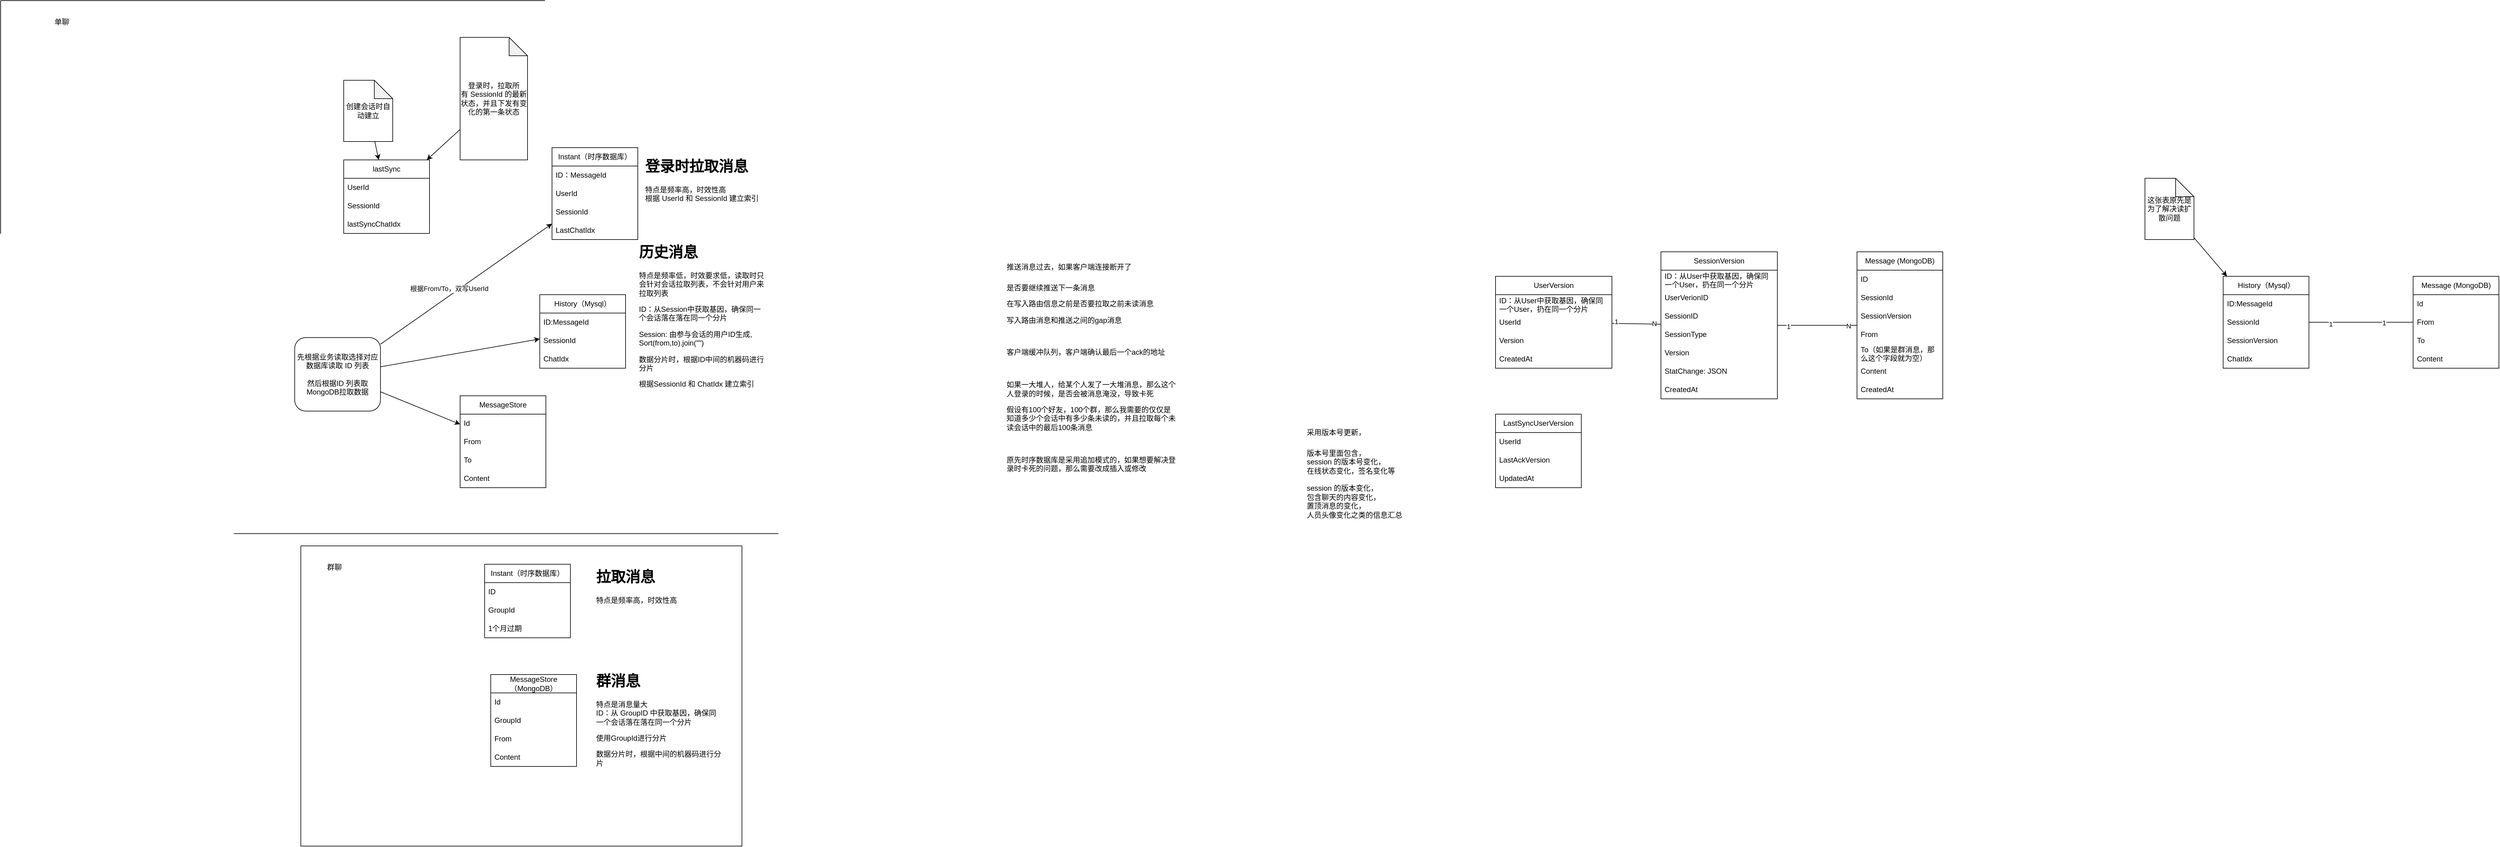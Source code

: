 <mxfile>
    <diagram id="kKjbYkE8N-tEVs1mxTxW" name="Page-1">
        <mxGraphModel dx="1157" dy="1533" grid="1" gridSize="10" guides="1" tooltips="1" connect="1" arrows="1" fold="1" page="1" pageScale="1" pageWidth="827" pageHeight="1169" math="0" shadow="0">
            <root>
                <mxCell id="0"/>
                <mxCell id="1" parent="0"/>
                <mxCell id="6" value="" style="swimlane;startSize=0;" parent="1" vertex="1">
                    <mxGeometry x="-470" y="-260" width="1290" height="870" as="geometry"/>
                </mxCell>
                <mxCell id="2" value="Instant（时序数据库）" style="swimlane;fontStyle=0;childLayout=stackLayout;horizontal=1;startSize=30;horizontalStack=0;resizeParent=1;resizeParentMax=0;resizeLast=0;collapsible=1;marginBottom=0;whiteSpace=wrap;html=1;" parent="6" vertex="1">
                    <mxGeometry x="900" y="240" width="140" height="150" as="geometry"/>
                </mxCell>
                <mxCell id="3" value="ID：MessageId" style="text;strokeColor=none;fillColor=none;align=left;verticalAlign=middle;spacingLeft=4;spacingRight=4;overflow=hidden;points=[[0,0.5],[1,0.5]];portConstraint=eastwest;rotatable=0;whiteSpace=wrap;html=1;" parent="2" vertex="1">
                    <mxGeometry y="30" width="140" height="30" as="geometry"/>
                </mxCell>
                <mxCell id="4" value="UserId" style="text;strokeColor=none;fillColor=none;align=left;verticalAlign=middle;spacingLeft=4;spacingRight=4;overflow=hidden;points=[[0,0.5],[1,0.5]];portConstraint=eastwest;rotatable=0;whiteSpace=wrap;html=1;" parent="2" vertex="1">
                    <mxGeometry y="60" width="140" height="30" as="geometry"/>
                </mxCell>
                <mxCell id="61" value="SessionId" style="text;strokeColor=none;fillColor=none;align=left;verticalAlign=middle;spacingLeft=4;spacingRight=4;overflow=hidden;points=[[0,0.5],[1,0.5]];portConstraint=eastwest;rotatable=0;whiteSpace=wrap;html=1;" vertex="1" parent="2">
                    <mxGeometry y="90" width="140" height="30" as="geometry"/>
                </mxCell>
                <mxCell id="49" value="LastChatIdx" style="text;strokeColor=none;fillColor=none;align=left;verticalAlign=middle;spacingLeft=4;spacingRight=4;overflow=hidden;points=[[0,0.5],[1,0.5]];portConstraint=eastwest;rotatable=0;whiteSpace=wrap;html=1;" vertex="1" parent="2">
                    <mxGeometry y="120" width="140" height="30" as="geometry"/>
                </mxCell>
                <mxCell id="24" value="单聊" style="text;html=1;align=center;verticalAlign=middle;whiteSpace=wrap;rounded=0;" parent="6" vertex="1">
                    <mxGeometry x="70" y="20" width="60" height="30" as="geometry"/>
                </mxCell>
                <mxCell id="10" value="History（Mysql）" style="swimlane;fontStyle=0;childLayout=stackLayout;horizontal=1;startSize=30;horizontalStack=0;resizeParent=1;resizeParentMax=0;resizeLast=0;collapsible=1;marginBottom=0;whiteSpace=wrap;html=1;" parent="6" vertex="1">
                    <mxGeometry x="880" y="480" width="140" height="120" as="geometry"/>
                </mxCell>
                <mxCell id="11" value="ID:MessageId" style="text;strokeColor=none;fillColor=none;align=left;verticalAlign=middle;spacingLeft=4;spacingRight=4;overflow=hidden;points=[[0,0.5],[1,0.5]];portConstraint=eastwest;rotatable=0;whiteSpace=wrap;html=1;" parent="10" vertex="1">
                    <mxGeometry y="30" width="140" height="30" as="geometry"/>
                </mxCell>
                <mxCell id="12" value="SessionId" style="text;strokeColor=none;fillColor=none;align=left;verticalAlign=middle;spacingLeft=4;spacingRight=4;overflow=hidden;points=[[0,0.5],[1,0.5]];portConstraint=eastwest;rotatable=0;whiteSpace=wrap;html=1;" parent="10" vertex="1">
                    <mxGeometry y="60" width="140" height="30" as="geometry"/>
                </mxCell>
                <mxCell id="58" value="ChatIdx" style="text;strokeColor=none;fillColor=none;align=left;verticalAlign=middle;spacingLeft=4;spacingRight=4;overflow=hidden;points=[[0,0.5],[1,0.5]];portConstraint=eastwest;rotatable=0;whiteSpace=wrap;html=1;" vertex="1" parent="10">
                    <mxGeometry y="90" width="140" height="30" as="geometry"/>
                </mxCell>
                <mxCell id="21" style="edgeStyle=none;html=1;" parent="6" source="20" target="2" edge="1">
                    <mxGeometry relative="1" as="geometry">
                        <mxPoint x="880.0" y="387.25" as="targetPoint"/>
                    </mxGeometry>
                </mxCell>
                <mxCell id="48" value="根据From/To，双写UserId" style="edgeLabel;html=1;align=center;verticalAlign=middle;resizable=0;points=[];" parent="21" vertex="1" connectable="0">
                    <mxGeometry x="-0.209" y="-1" relative="1" as="geometry">
                        <mxPoint y="-14" as="offset"/>
                    </mxGeometry>
                </mxCell>
                <mxCell id="22" style="edgeStyle=none;html=1;" parent="6" source="20" target="10" edge="1">
                    <mxGeometry relative="1" as="geometry"/>
                </mxCell>
                <mxCell id="23" style="edgeStyle=none;html=1;" parent="6" source="20" target="43" edge="1">
                    <mxGeometry relative="1" as="geometry">
                        <mxPoint x="750" y="658.75" as="targetPoint"/>
                    </mxGeometry>
                </mxCell>
                <mxCell id="20" value="先根据业务读取选择对应数据库读取 ID 列表&lt;div&gt;&lt;font color=&quot;#000000&quot;&gt;&lt;br&gt;&lt;/font&gt;然后根据ID 列表取MongoDB拉取数据&lt;/div&gt;" style="rounded=1;whiteSpace=wrap;html=1;" parent="6" vertex="1">
                    <mxGeometry x="480" y="550" width="140" height="120" as="geometry"/>
                </mxCell>
                <mxCell id="43" value="MessageStore" style="swimlane;fontStyle=0;childLayout=stackLayout;horizontal=1;startSize=30;horizontalStack=0;resizeParent=1;resizeParentMax=0;resizeLast=0;collapsible=1;marginBottom=0;whiteSpace=wrap;html=1;" parent="6" vertex="1">
                    <mxGeometry x="750" y="645" width="140" height="150" as="geometry"/>
                </mxCell>
                <mxCell id="44" value="Id" style="text;strokeColor=none;fillColor=none;align=left;verticalAlign=middle;spacingLeft=4;spacingRight=4;overflow=hidden;points=[[0,0.5],[1,0.5]];portConstraint=eastwest;rotatable=0;whiteSpace=wrap;html=1;" parent="43" vertex="1">
                    <mxGeometry y="30" width="140" height="30" as="geometry"/>
                </mxCell>
                <mxCell id="45" value="From" style="text;strokeColor=none;fillColor=none;align=left;verticalAlign=middle;spacingLeft=4;spacingRight=4;overflow=hidden;points=[[0,0.5],[1,0.5]];portConstraint=eastwest;rotatable=0;whiteSpace=wrap;html=1;" parent="43" vertex="1">
                    <mxGeometry y="60" width="140" height="30" as="geometry"/>
                </mxCell>
                <mxCell id="47" value="To" style="text;strokeColor=none;fillColor=none;align=left;verticalAlign=middle;spacingLeft=4;spacingRight=4;overflow=hidden;points=[[0,0.5],[1,0.5]];portConstraint=eastwest;rotatable=0;whiteSpace=wrap;html=1;" parent="43" vertex="1">
                    <mxGeometry y="90" width="140" height="30" as="geometry"/>
                </mxCell>
                <mxCell id="46" value="Content" style="text;strokeColor=none;fillColor=none;align=left;verticalAlign=middle;spacingLeft=4;spacingRight=4;overflow=hidden;points=[[0,0.5],[1,0.5]];portConstraint=eastwest;rotatable=0;whiteSpace=wrap;html=1;" parent="43" vertex="1">
                    <mxGeometry y="120" width="140" height="30" as="geometry"/>
                </mxCell>
                <mxCell id="51" value="lastSync" style="swimlane;fontStyle=0;childLayout=stackLayout;horizontal=1;startSize=30;horizontalStack=0;resizeParent=1;resizeParentMax=0;resizeLast=0;collapsible=1;marginBottom=0;whiteSpace=wrap;html=1;" vertex="1" parent="6">
                    <mxGeometry x="560" y="260" width="140" height="120" as="geometry"/>
                </mxCell>
                <mxCell id="53" value="UserId" style="text;strokeColor=none;fillColor=none;align=left;verticalAlign=middle;spacingLeft=4;spacingRight=4;overflow=hidden;points=[[0,0.5],[1,0.5]];portConstraint=eastwest;rotatable=0;whiteSpace=wrap;html=1;" vertex="1" parent="51">
                    <mxGeometry y="30" width="140" height="30" as="geometry"/>
                </mxCell>
                <mxCell id="59" value="SessionId" style="text;strokeColor=none;fillColor=none;align=left;verticalAlign=middle;spacingLeft=4;spacingRight=4;overflow=hidden;points=[[0,0.5],[1,0.5]];portConstraint=eastwest;rotatable=0;whiteSpace=wrap;html=1;" vertex="1" parent="51">
                    <mxGeometry y="60" width="140" height="30" as="geometry"/>
                </mxCell>
                <mxCell id="54" value="lastSyncChatIdx" style="text;strokeColor=none;fillColor=none;align=left;verticalAlign=middle;spacingLeft=4;spacingRight=4;overflow=hidden;points=[[0,0.5],[1,0.5]];portConstraint=eastwest;rotatable=0;whiteSpace=wrap;html=1;" vertex="1" parent="51">
                    <mxGeometry y="90" width="140" height="30" as="geometry"/>
                </mxCell>
                <mxCell id="8" value="&lt;h1 style=&quot;margin-top: 0px;&quot;&gt;&lt;span style=&quot;background-color: transparent;&quot;&gt;登录时拉取消息&lt;/span&gt;&lt;/h1&gt;&lt;div&gt;特点是频率高，时效性高&lt;/div&gt;&lt;div&gt;根据 UserId 和 SessionId 建立索引&lt;/div&gt;" style="text;html=1;whiteSpace=wrap;overflow=hidden;rounded=0;" parent="6" vertex="1">
                    <mxGeometry x="1050" y="250" width="190" height="120" as="geometry"/>
                </mxCell>
                <mxCell id="9" value="&lt;h1 style=&quot;margin-top: 0px;&quot;&gt;历史消息&lt;/h1&gt;&lt;p&gt;特点是频率低，时效要求低，读取时只会针对会话拉取列表，不会针对用户来拉取列表&lt;/p&gt;&lt;p&gt;ID：&lt;span style=&quot;color: rgb(0, 0, 0); background-color: transparent;&quot;&gt;从Session中获取基因，确保同一个会话落在落在同一个分片&lt;/span&gt;&lt;/p&gt;&lt;p&gt;&lt;span style=&quot;color: rgb(0, 0, 0); background-color: transparent;&quot;&gt;Session: 由参与会话的用户ID生成, Sort(from,to).join(&quot;&quot;)&lt;/span&gt;&lt;/p&gt;&lt;p&gt;&lt;span style=&quot;color: rgb(0, 0, 0); background-color: transparent;&quot;&gt;数据分片时，根据ID中间的机器码进行分片&lt;/span&gt;&lt;/p&gt;&lt;p&gt;根据SessionId 和 ChatIdx 建立索引&lt;/p&gt;" style="text;html=1;whiteSpace=wrap;overflow=hidden;rounded=0;" parent="6" vertex="1">
                    <mxGeometry x="1040" y="390" width="210" height="305" as="geometry"/>
                </mxCell>
                <mxCell id="63" style="edgeStyle=none;html=1;" edge="1" parent="6" source="62" target="51">
                    <mxGeometry relative="1" as="geometry"/>
                </mxCell>
                <mxCell id="62" value="创建会话时自动建立" style="shape=note;whiteSpace=wrap;html=1;backgroundOutline=1;darkOpacity=0.05;" vertex="1" parent="6">
                    <mxGeometry x="560" y="130" width="80" height="100" as="geometry"/>
                </mxCell>
                <mxCell id="65" style="edgeStyle=none;html=1;" edge="1" parent="6" source="64" target="51">
                    <mxGeometry relative="1" as="geometry"/>
                </mxCell>
                <mxCell id="64" value="登录时，&lt;span style=&quot;color: rgb(0, 0, 0);&quot;&gt;拉取所有&amp;nbsp;&lt;/span&gt;SessionId 的最新状态，并且下发有变化的第一条状态" style="shape=note;whiteSpace=wrap;html=1;backgroundOutline=1;darkOpacity=0.05;" vertex="1" parent="6">
                    <mxGeometry x="750" y="60" width="110" height="200" as="geometry"/>
                </mxCell>
                <mxCell id="25" value="" style="swimlane;startSize=0;" parent="1" vertex="1">
                    <mxGeometry x="20" y="630" width="720" height="490" as="geometry"/>
                </mxCell>
                <mxCell id="26" value="群聊" style="text;html=1;align=center;verticalAlign=middle;whiteSpace=wrap;rounded=0;" parent="25" vertex="1">
                    <mxGeometry x="30" y="20" width="50" height="30" as="geometry"/>
                </mxCell>
                <mxCell id="27" value="Instant（时序数据库）" style="swimlane;fontStyle=0;childLayout=stackLayout;horizontal=1;startSize=30;horizontalStack=0;resizeParent=1;resizeParentMax=0;resizeLast=0;collapsible=1;marginBottom=0;whiteSpace=wrap;html=1;" parent="25" vertex="1">
                    <mxGeometry x="300" y="30" width="140" height="120" as="geometry"/>
                </mxCell>
                <mxCell id="28" value="ID" style="text;strokeColor=none;fillColor=none;align=left;verticalAlign=middle;spacingLeft=4;spacingRight=4;overflow=hidden;points=[[0,0.5],[1,0.5]];portConstraint=eastwest;rotatable=0;whiteSpace=wrap;html=1;" parent="27" vertex="1">
                    <mxGeometry y="30" width="140" height="30" as="geometry"/>
                </mxCell>
                <mxCell id="29" value="GroupId" style="text;strokeColor=none;fillColor=none;align=left;verticalAlign=middle;spacingLeft=4;spacingRight=4;overflow=hidden;points=[[0,0.5],[1,0.5]];portConstraint=eastwest;rotatable=0;whiteSpace=wrap;html=1;" parent="27" vertex="1">
                    <mxGeometry y="60" width="140" height="30" as="geometry"/>
                </mxCell>
                <mxCell id="30" value="1个月过期" style="text;strokeColor=none;fillColor=none;align=left;verticalAlign=middle;spacingLeft=4;spacingRight=4;overflow=hidden;points=[[0,0.5],[1,0.5]];portConstraint=eastwest;rotatable=0;whiteSpace=wrap;html=1;" parent="27" vertex="1">
                    <mxGeometry y="90" width="140" height="30" as="geometry"/>
                </mxCell>
                <mxCell id="31" value="&lt;h1 style=&quot;margin-top: 0px;&quot;&gt;&lt;span style=&quot;background-color: transparent;&quot;&gt;拉取消息&lt;/span&gt;&lt;/h1&gt;&lt;div&gt;特点是频率高，时效性高&lt;/div&gt;" style="text;html=1;whiteSpace=wrap;overflow=hidden;rounded=0;" parent="25" vertex="1">
                    <mxGeometry x="480" y="30" width="190" height="90" as="geometry"/>
                </mxCell>
                <mxCell id="36" value="&lt;h1 style=&quot;margin-top: 0px;&quot;&gt;群消息&lt;/h1&gt;&lt;p&gt;特点是消息量大&lt;br&gt;&lt;span style=&quot;background-color: transparent;&quot;&gt;ID：&lt;/span&gt;&lt;span style=&quot;background-color: transparent; color: rgb(0, 0, 0);&quot;&gt;从 GroupID 中获取基因，确保同一个会话落在落在同一个分片&lt;/span&gt;&lt;br&gt;&lt;/p&gt;&lt;p&gt;&lt;span style=&quot;background-color: transparent; color: rgb(0, 0, 0);&quot;&gt;使用GroupId进行分片&lt;/span&gt;&lt;/p&gt;&lt;p&gt;&lt;span style=&quot;color: rgb(0, 0, 0); background-color: transparent;&quot;&gt;数据分片时，根据中间的机器码进行分片&lt;/span&gt;&lt;/p&gt;" style="text;html=1;whiteSpace=wrap;overflow=hidden;rounded=0;" parent="25" vertex="1">
                    <mxGeometry x="480" y="200" width="210" height="215" as="geometry"/>
                </mxCell>
                <mxCell id="37" value="MessageStore（MongoDB）" style="swimlane;fontStyle=0;childLayout=stackLayout;horizontal=1;startSize=30;horizontalStack=0;resizeParent=1;resizeParentMax=0;resizeLast=0;collapsible=1;marginBottom=0;whiteSpace=wrap;html=1;" parent="25" vertex="1">
                    <mxGeometry x="310" y="210" width="140" height="150" as="geometry"/>
                </mxCell>
                <mxCell id="38" value="Id" style="text;strokeColor=none;fillColor=none;align=left;verticalAlign=middle;spacingLeft=4;spacingRight=4;overflow=hidden;points=[[0,0.5],[1,0.5]];portConstraint=eastwest;rotatable=0;whiteSpace=wrap;html=1;" parent="37" vertex="1">
                    <mxGeometry y="30" width="140" height="30" as="geometry"/>
                </mxCell>
                <mxCell id="39" value="GroupId" style="text;strokeColor=none;fillColor=none;align=left;verticalAlign=middle;spacingLeft=4;spacingRight=4;overflow=hidden;points=[[0,0.5],[1,0.5]];portConstraint=eastwest;rotatable=0;whiteSpace=wrap;html=1;" parent="37" vertex="1">
                    <mxGeometry y="60" width="140" height="30" as="geometry"/>
                </mxCell>
                <mxCell id="40" value="From" style="text;strokeColor=none;fillColor=none;align=left;verticalAlign=middle;spacingLeft=4;spacingRight=4;overflow=hidden;points=[[0,0.5],[1,0.5]];portConstraint=eastwest;rotatable=0;whiteSpace=wrap;html=1;" parent="37" vertex="1">
                    <mxGeometry y="90" width="140" height="30" as="geometry"/>
                </mxCell>
                <mxCell id="41" value="Content" style="text;strokeColor=none;fillColor=none;align=left;verticalAlign=middle;spacingLeft=4;spacingRight=4;overflow=hidden;points=[[0,0.5],[1,0.5]];portConstraint=eastwest;rotatable=0;whiteSpace=wrap;html=1;" parent="37" vertex="1">
                    <mxGeometry y="120" width="140" height="30" as="geometry"/>
                </mxCell>
                <mxCell id="57" value="&lt;h1 style=&quot;margin-top: 0px;&quot;&gt;&lt;span style=&quot;background-color: transparent; font-size: 12px; font-weight: normal;&quot;&gt;推送消息过去，如果客户端连接断开了&lt;/span&gt;&lt;/h1&gt;&lt;p&gt;是否要继续推送下一条消息&lt;/p&gt;&lt;p&gt;在写入路由信息之前是否要拉取之前未读消息&lt;/p&gt;&lt;p&gt;写入路由消息和推送之间的gap消息&lt;/p&gt;&lt;p&gt;&lt;br&gt;&lt;/p&gt;&lt;p&gt;客户端缓冲队列，客户端确认最后一个ack的地址&lt;/p&gt;&lt;p&gt;&lt;br&gt;&lt;/p&gt;&lt;p&gt;如果一大堆人，给某个人发了一大堆消息，那么这个人登录的时候，是否会被消息淹没，导致卡死&lt;/p&gt;&lt;p&gt;假设有100个好友，100个群，那么我需要的仅仅是知道多少个会话中有多少条未读的，并且拉取每个未读会话中的最后100条消息&lt;/p&gt;&lt;p&gt;&lt;br&gt;&lt;/p&gt;&lt;p&gt;原先时序数据库是采用追加模式的，如果想要解决登录时卡死的问题，那么需要改成插入或修改&lt;/p&gt;" style="text;html=1;whiteSpace=wrap;overflow=hidden;rounded=0;" vertex="1" parent="1">
                    <mxGeometry x="1170" y="150" width="280" height="390" as="geometry"/>
                </mxCell>
                <mxCell id="78" value="&lt;h1 style=&quot;margin-top: 0px;&quot;&gt;&lt;span style=&quot;background-color: transparent; font-size: 12px; font-weight: normal;&quot;&gt;采用版本号更新，&lt;/span&gt;&lt;/h1&gt;&lt;p&gt;版本号里面包含，&lt;br&gt;session 的版本号变化，&lt;br&gt;在线状态变化，签名变化等&lt;br&gt;&lt;br&gt;session 的版本变化，&lt;br&gt;&lt;span style=&quot;background-color: transparent;&quot;&gt;包含聊天的内容变化，&lt;br&gt;置顶消息的变化，&lt;br&gt;人员头像变化之类的信息汇总&lt;/span&gt;&lt;/p&gt;&lt;p&gt;&lt;span style=&quot;background-color: transparent;&quot;&gt;&lt;br&gt;&lt;/span&gt;&lt;/p&gt;&lt;p&gt;&lt;br&gt;&lt;/p&gt;" style="text;html=1;whiteSpace=wrap;overflow=hidden;rounded=0;" vertex="1" parent="1">
                    <mxGeometry x="1660" y="420" width="250" height="230" as="geometry"/>
                </mxCell>
                <mxCell id="90" style="edgeStyle=none;html=1;startArrow=none;startFill=0;endArrow=none;endFill=0;" edge="1" parent="1" source="79" target="84">
                    <mxGeometry relative="1" as="geometry"/>
                </mxCell>
                <mxCell id="91" value="1" style="edgeLabel;html=1;align=center;verticalAlign=middle;resizable=0;points=[];" vertex="1" connectable="0" parent="90">
                    <mxGeometry x="-0.825" y="3" relative="1" as="geometry">
                        <mxPoint as="offset"/>
                    </mxGeometry>
                </mxCell>
                <mxCell id="92" value="N" style="edgeLabel;html=1;align=center;verticalAlign=middle;resizable=0;points=[];" vertex="1" connectable="0" parent="90">
                    <mxGeometry x="0.715" y="1" relative="1" as="geometry">
                        <mxPoint as="offset"/>
                    </mxGeometry>
                </mxCell>
                <mxCell id="79" value="UserVersion" style="swimlane;fontStyle=0;childLayout=stackLayout;horizontal=1;startSize=30;horizontalStack=0;resizeParent=1;resizeParentMax=0;resizeLast=0;collapsible=1;marginBottom=0;whiteSpace=wrap;html=1;" vertex="1" parent="1">
                    <mxGeometry x="1970" y="190" width="190" height="150" as="geometry"/>
                </mxCell>
                <mxCell id="80" value="ID：从User中获取基因，确保同一个User，扔在同一个分片" style="text;strokeColor=none;fillColor=none;align=left;verticalAlign=middle;spacingLeft=4;spacingRight=4;overflow=hidden;points=[[0,0.5],[1,0.5]];portConstraint=eastwest;rotatable=0;whiteSpace=wrap;html=1;" vertex="1" parent="79">
                    <mxGeometry y="30" width="190" height="30" as="geometry"/>
                </mxCell>
                <mxCell id="82" value="UserId" style="text;strokeColor=none;fillColor=none;align=left;verticalAlign=middle;spacingLeft=4;spacingRight=4;overflow=hidden;points=[[0,0.5],[1,0.5]];portConstraint=eastwest;rotatable=0;whiteSpace=wrap;html=1;" vertex="1" parent="79">
                    <mxGeometry y="60" width="190" height="30" as="geometry"/>
                </mxCell>
                <mxCell id="81" value="Version" style="text;strokeColor=none;fillColor=none;align=left;verticalAlign=middle;spacingLeft=4;spacingRight=4;overflow=hidden;points=[[0,0.5],[1,0.5]];portConstraint=eastwest;rotatable=0;whiteSpace=wrap;html=1;" vertex="1" parent="79">
                    <mxGeometry y="90" width="190" height="30" as="geometry"/>
                </mxCell>
                <mxCell id="83" value="CreatedAt" style="text;strokeColor=none;fillColor=none;align=left;verticalAlign=middle;spacingLeft=4;spacingRight=4;overflow=hidden;points=[[0,0.5],[1,0.5]];portConstraint=eastwest;rotatable=0;whiteSpace=wrap;html=1;" vertex="1" parent="79">
                    <mxGeometry y="120" width="190" height="30" as="geometry"/>
                </mxCell>
                <mxCell id="98" style="edgeStyle=none;html=1;endArrow=none;endFill=0;" edge="1" parent="1" source="84" target="110">
                    <mxGeometry relative="1" as="geometry"/>
                </mxCell>
                <mxCell id="99" value="1" style="edgeLabel;html=1;align=center;verticalAlign=middle;resizable=0;points=[];" vertex="1" connectable="0" parent="98">
                    <mxGeometry x="-0.744" y="-2" relative="1" as="geometry">
                        <mxPoint x="1" as="offset"/>
                    </mxGeometry>
                </mxCell>
                <mxCell id="100" value="N" style="edgeLabel;html=1;align=center;verticalAlign=middle;resizable=0;points=[];" vertex="1" connectable="0" parent="98">
                    <mxGeometry x="0.77" y="-1" relative="1" as="geometry">
                        <mxPoint x="1" as="offset"/>
                    </mxGeometry>
                </mxCell>
                <mxCell id="84" value="SessionVersion" style="swimlane;fontStyle=0;childLayout=stackLayout;horizontal=1;startSize=30;horizontalStack=0;resizeParent=1;resizeParentMax=0;resizeLast=0;collapsible=1;marginBottom=0;whiteSpace=wrap;html=1;" vertex="1" parent="1">
                    <mxGeometry x="2240" y="150" width="190" height="240" as="geometry"/>
                </mxCell>
                <mxCell id="85" value="ID：从User中获取基因，确保同一个User，扔在同一个分片" style="text;strokeColor=none;fillColor=none;align=left;verticalAlign=middle;spacingLeft=4;spacingRight=4;overflow=hidden;points=[[0,0.5],[1,0.5]];portConstraint=eastwest;rotatable=0;whiteSpace=wrap;html=1;" vertex="1" parent="84">
                    <mxGeometry y="30" width="190" height="30" as="geometry"/>
                </mxCell>
                <mxCell id="86" value="UserVerionID" style="text;strokeColor=none;fillColor=none;align=left;verticalAlign=middle;spacingLeft=4;spacingRight=4;overflow=hidden;points=[[0,0.5],[1,0.5]];portConstraint=eastwest;rotatable=0;whiteSpace=wrap;html=1;" vertex="1" parent="84">
                    <mxGeometry y="60" width="190" height="30" as="geometry"/>
                </mxCell>
                <mxCell id="93" value="SessionID" style="text;strokeColor=none;fillColor=none;align=left;verticalAlign=middle;spacingLeft=4;spacingRight=4;overflow=hidden;points=[[0,0.5],[1,0.5]];portConstraint=eastwest;rotatable=0;whiteSpace=wrap;html=1;" vertex="1" parent="84">
                    <mxGeometry y="90" width="190" height="30" as="geometry"/>
                </mxCell>
                <mxCell id="87" value="SessionType" style="text;strokeColor=none;fillColor=none;align=left;verticalAlign=middle;spacingLeft=4;spacingRight=4;overflow=hidden;points=[[0,0.5],[1,0.5]];portConstraint=eastwest;rotatable=0;whiteSpace=wrap;html=1;" vertex="1" parent="84">
                    <mxGeometry y="120" width="190" height="30" as="geometry"/>
                </mxCell>
                <mxCell id="124" value="Version" style="text;strokeColor=none;fillColor=none;align=left;verticalAlign=middle;spacingLeft=4;spacingRight=4;overflow=hidden;points=[[0,0.5],[1,0.5]];portConstraint=eastwest;rotatable=0;whiteSpace=wrap;html=1;" vertex="1" parent="84">
                    <mxGeometry y="150" width="190" height="30" as="geometry"/>
                </mxCell>
                <mxCell id="125" value="StatChange: JSON" style="text;strokeColor=none;fillColor=none;align=left;verticalAlign=middle;spacingLeft=4;spacingRight=4;overflow=hidden;points=[[0,0.5],[1,0.5]];portConstraint=eastwest;rotatable=0;whiteSpace=wrap;html=1;" vertex="1" parent="84">
                    <mxGeometry y="180" width="190" height="30" as="geometry"/>
                </mxCell>
                <mxCell id="88" value="CreatedAt" style="text;strokeColor=none;fillColor=none;align=left;verticalAlign=middle;spacingLeft=4;spacingRight=4;overflow=hidden;points=[[0,0.5],[1,0.5]];portConstraint=eastwest;rotatable=0;whiteSpace=wrap;html=1;" vertex="1" parent="84">
                    <mxGeometry y="210" width="190" height="30" as="geometry"/>
                </mxCell>
                <mxCell id="107" style="edgeStyle=none;html=1;endArrow=none;endFill=0;" edge="1" parent="1" source="94" target="102">
                    <mxGeometry relative="1" as="geometry"/>
                </mxCell>
                <mxCell id="108" value="1" style="edgeLabel;html=1;align=center;verticalAlign=middle;resizable=0;points=[];" vertex="1" connectable="0" parent="107">
                    <mxGeometry x="-0.601" y="-3" relative="1" as="geometry">
                        <mxPoint x="1" as="offset"/>
                    </mxGeometry>
                </mxCell>
                <mxCell id="109" value="1" style="edgeLabel;html=1;align=center;verticalAlign=middle;resizable=0;points=[];" vertex="1" connectable="0" parent="107">
                    <mxGeometry x="0.426" y="-1" relative="1" as="geometry">
                        <mxPoint x="1" as="offset"/>
                    </mxGeometry>
                </mxCell>
                <mxCell id="94" value="History（Mysql）" style="swimlane;fontStyle=0;childLayout=stackLayout;horizontal=1;startSize=30;horizontalStack=0;resizeParent=1;resizeParentMax=0;resizeLast=0;collapsible=1;marginBottom=0;whiteSpace=wrap;html=1;" vertex="1" parent="1">
                    <mxGeometry x="3157.68" y="190" width="140" height="150" as="geometry"/>
                </mxCell>
                <mxCell id="95" value="ID:MessageId" style="text;strokeColor=none;fillColor=none;align=left;verticalAlign=middle;spacingLeft=4;spacingRight=4;overflow=hidden;points=[[0,0.5],[1,0.5]];portConstraint=eastwest;rotatable=0;whiteSpace=wrap;html=1;" vertex="1" parent="94">
                    <mxGeometry y="30" width="140" height="30" as="geometry"/>
                </mxCell>
                <mxCell id="96" value="SessionId" style="text;strokeColor=none;fillColor=none;align=left;verticalAlign=middle;spacingLeft=4;spacingRight=4;overflow=hidden;points=[[0,0.5],[1,0.5]];portConstraint=eastwest;rotatable=0;whiteSpace=wrap;html=1;" vertex="1" parent="94">
                    <mxGeometry y="60" width="140" height="30" as="geometry"/>
                </mxCell>
                <mxCell id="101" value="SessionVersion" style="text;strokeColor=none;fillColor=none;align=left;verticalAlign=middle;spacingLeft=4;spacingRight=4;overflow=hidden;points=[[0,0.5],[1,0.5]];portConstraint=eastwest;rotatable=0;whiteSpace=wrap;html=1;" vertex="1" parent="94">
                    <mxGeometry y="90" width="140" height="30" as="geometry"/>
                </mxCell>
                <mxCell id="97" value="ChatIdx" style="text;strokeColor=none;fillColor=none;align=left;verticalAlign=middle;spacingLeft=4;spacingRight=4;overflow=hidden;points=[[0,0.5],[1,0.5]];portConstraint=eastwest;rotatable=0;whiteSpace=wrap;html=1;" vertex="1" parent="94">
                    <mxGeometry y="120" width="140" height="30" as="geometry"/>
                </mxCell>
                <mxCell id="102" value="Message (MongoDB)" style="swimlane;fontStyle=0;childLayout=stackLayout;horizontal=1;startSize=30;horizontalStack=0;resizeParent=1;resizeParentMax=0;resizeLast=0;collapsible=1;marginBottom=0;whiteSpace=wrap;html=1;" vertex="1" parent="1">
                    <mxGeometry x="3467.68" y="190" width="140" height="150" as="geometry"/>
                </mxCell>
                <mxCell id="103" value="Id" style="text;strokeColor=none;fillColor=none;align=left;verticalAlign=middle;spacingLeft=4;spacingRight=4;overflow=hidden;points=[[0,0.5],[1,0.5]];portConstraint=eastwest;rotatable=0;whiteSpace=wrap;html=1;" vertex="1" parent="102">
                    <mxGeometry y="30" width="140" height="30" as="geometry"/>
                </mxCell>
                <mxCell id="104" value="From" style="text;strokeColor=none;fillColor=none;align=left;verticalAlign=middle;spacingLeft=4;spacingRight=4;overflow=hidden;points=[[0,0.5],[1,0.5]];portConstraint=eastwest;rotatable=0;whiteSpace=wrap;html=1;" vertex="1" parent="102">
                    <mxGeometry y="60" width="140" height="30" as="geometry"/>
                </mxCell>
                <mxCell id="105" value="To" style="text;strokeColor=none;fillColor=none;align=left;verticalAlign=middle;spacingLeft=4;spacingRight=4;overflow=hidden;points=[[0,0.5],[1,0.5]];portConstraint=eastwest;rotatable=0;whiteSpace=wrap;html=1;" vertex="1" parent="102">
                    <mxGeometry y="90" width="140" height="30" as="geometry"/>
                </mxCell>
                <mxCell id="106" value="Content" style="text;strokeColor=none;fillColor=none;align=left;verticalAlign=middle;spacingLeft=4;spacingRight=4;overflow=hidden;points=[[0,0.5],[1,0.5]];portConstraint=eastwest;rotatable=0;whiteSpace=wrap;html=1;" vertex="1" parent="102">
                    <mxGeometry y="120" width="140" height="30" as="geometry"/>
                </mxCell>
                <mxCell id="110" value="Message (MongoDB)" style="swimlane;fontStyle=0;childLayout=stackLayout;horizontal=1;startSize=30;horizontalStack=0;resizeParent=1;resizeParentMax=0;resizeLast=0;collapsible=1;marginBottom=0;whiteSpace=wrap;html=1;" vertex="1" parent="1">
                    <mxGeometry x="2560" y="150" width="140" height="240" as="geometry"/>
                </mxCell>
                <mxCell id="111" value="ID" style="text;strokeColor=none;fillColor=none;align=left;verticalAlign=middle;spacingLeft=4;spacingRight=4;overflow=hidden;points=[[0,0.5],[1,0.5]];portConstraint=eastwest;rotatable=0;whiteSpace=wrap;html=1;" vertex="1" parent="110">
                    <mxGeometry y="30" width="140" height="30" as="geometry"/>
                </mxCell>
                <mxCell id="117" value="SessionId" style="text;strokeColor=none;fillColor=none;align=left;verticalAlign=middle;spacingLeft=4;spacingRight=4;overflow=hidden;points=[[0,0.5],[1,0.5]];portConstraint=eastwest;rotatable=0;whiteSpace=wrap;html=1;" vertex="1" parent="110">
                    <mxGeometry y="60" width="140" height="30" as="geometry"/>
                </mxCell>
                <mxCell id="112" value="SessionVersion" style="text;strokeColor=none;fillColor=none;align=left;verticalAlign=middle;spacingLeft=4;spacingRight=4;overflow=hidden;points=[[0,0.5],[1,0.5]];portConstraint=eastwest;rotatable=0;whiteSpace=wrap;html=1;" vertex="1" parent="110">
                    <mxGeometry y="90" width="140" height="30" as="geometry"/>
                </mxCell>
                <mxCell id="115" value="From" style="text;strokeColor=none;fillColor=none;align=left;verticalAlign=middle;spacingLeft=4;spacingRight=4;overflow=hidden;points=[[0,0.5],[1,0.5]];portConstraint=eastwest;rotatable=0;whiteSpace=wrap;html=1;" vertex="1" parent="110">
                    <mxGeometry y="120" width="140" height="30" as="geometry"/>
                </mxCell>
                <mxCell id="113" value="To（如果是群消息，那么这个字段就为空）" style="text;strokeColor=none;fillColor=none;align=left;verticalAlign=middle;spacingLeft=4;spacingRight=4;overflow=hidden;points=[[0,0.5],[1,0.5]];portConstraint=eastwest;rotatable=0;whiteSpace=wrap;html=1;" vertex="1" parent="110">
                    <mxGeometry y="150" width="140" height="30" as="geometry"/>
                </mxCell>
                <mxCell id="114" value="Content" style="text;strokeColor=none;fillColor=none;align=left;verticalAlign=middle;spacingLeft=4;spacingRight=4;overflow=hidden;points=[[0,0.5],[1,0.5]];portConstraint=eastwest;rotatable=0;whiteSpace=wrap;html=1;" vertex="1" parent="110">
                    <mxGeometry y="180" width="140" height="30" as="geometry"/>
                </mxCell>
                <mxCell id="116" value="CreatedAt" style="text;strokeColor=none;fillColor=none;align=left;verticalAlign=middle;spacingLeft=4;spacingRight=4;overflow=hidden;points=[[0,0.5],[1,0.5]];portConstraint=eastwest;rotatable=0;whiteSpace=wrap;html=1;" vertex="1" parent="110">
                    <mxGeometry y="210" width="140" height="30" as="geometry"/>
                </mxCell>
                <mxCell id="118" value="LastSyncUserVersion" style="swimlane;fontStyle=0;childLayout=stackLayout;horizontal=1;startSize=30;horizontalStack=0;resizeParent=1;resizeParentMax=0;resizeLast=0;collapsible=1;marginBottom=0;whiteSpace=wrap;html=1;" vertex="1" parent="1">
                    <mxGeometry x="1970" y="415" width="140" height="120" as="geometry"/>
                </mxCell>
                <mxCell id="119" value="UserId" style="text;strokeColor=none;fillColor=none;align=left;verticalAlign=middle;spacingLeft=4;spacingRight=4;overflow=hidden;points=[[0,0.5],[1,0.5]];portConstraint=eastwest;rotatable=0;whiteSpace=wrap;html=1;" vertex="1" parent="118">
                    <mxGeometry y="30" width="140" height="30" as="geometry"/>
                </mxCell>
                <mxCell id="120" value="LastAckVersion" style="text;strokeColor=none;fillColor=none;align=left;verticalAlign=middle;spacingLeft=4;spacingRight=4;overflow=hidden;points=[[0,0.5],[1,0.5]];portConstraint=eastwest;rotatable=0;whiteSpace=wrap;html=1;" vertex="1" parent="118">
                    <mxGeometry y="60" width="140" height="30" as="geometry"/>
                </mxCell>
                <mxCell id="121" value="UpdatedAt" style="text;strokeColor=none;fillColor=none;align=left;verticalAlign=middle;spacingLeft=4;spacingRight=4;overflow=hidden;points=[[0,0.5],[1,0.5]];portConstraint=eastwest;rotatable=0;whiteSpace=wrap;html=1;" vertex="1" parent="118">
                    <mxGeometry y="90" width="140" height="30" as="geometry"/>
                </mxCell>
                <mxCell id="123" style="edgeStyle=none;html=1;" edge="1" parent="1" source="122" target="94">
                    <mxGeometry relative="1" as="geometry"/>
                </mxCell>
                <mxCell id="122" value="这张表原先是为了解决读扩散问题" style="shape=note;whiteSpace=wrap;html=1;backgroundOutline=1;darkOpacity=0.05;" vertex="1" parent="1">
                    <mxGeometry x="3030" y="30" width="80" height="100" as="geometry"/>
                </mxCell>
            </root>
        </mxGraphModel>
    </diagram>
</mxfile>